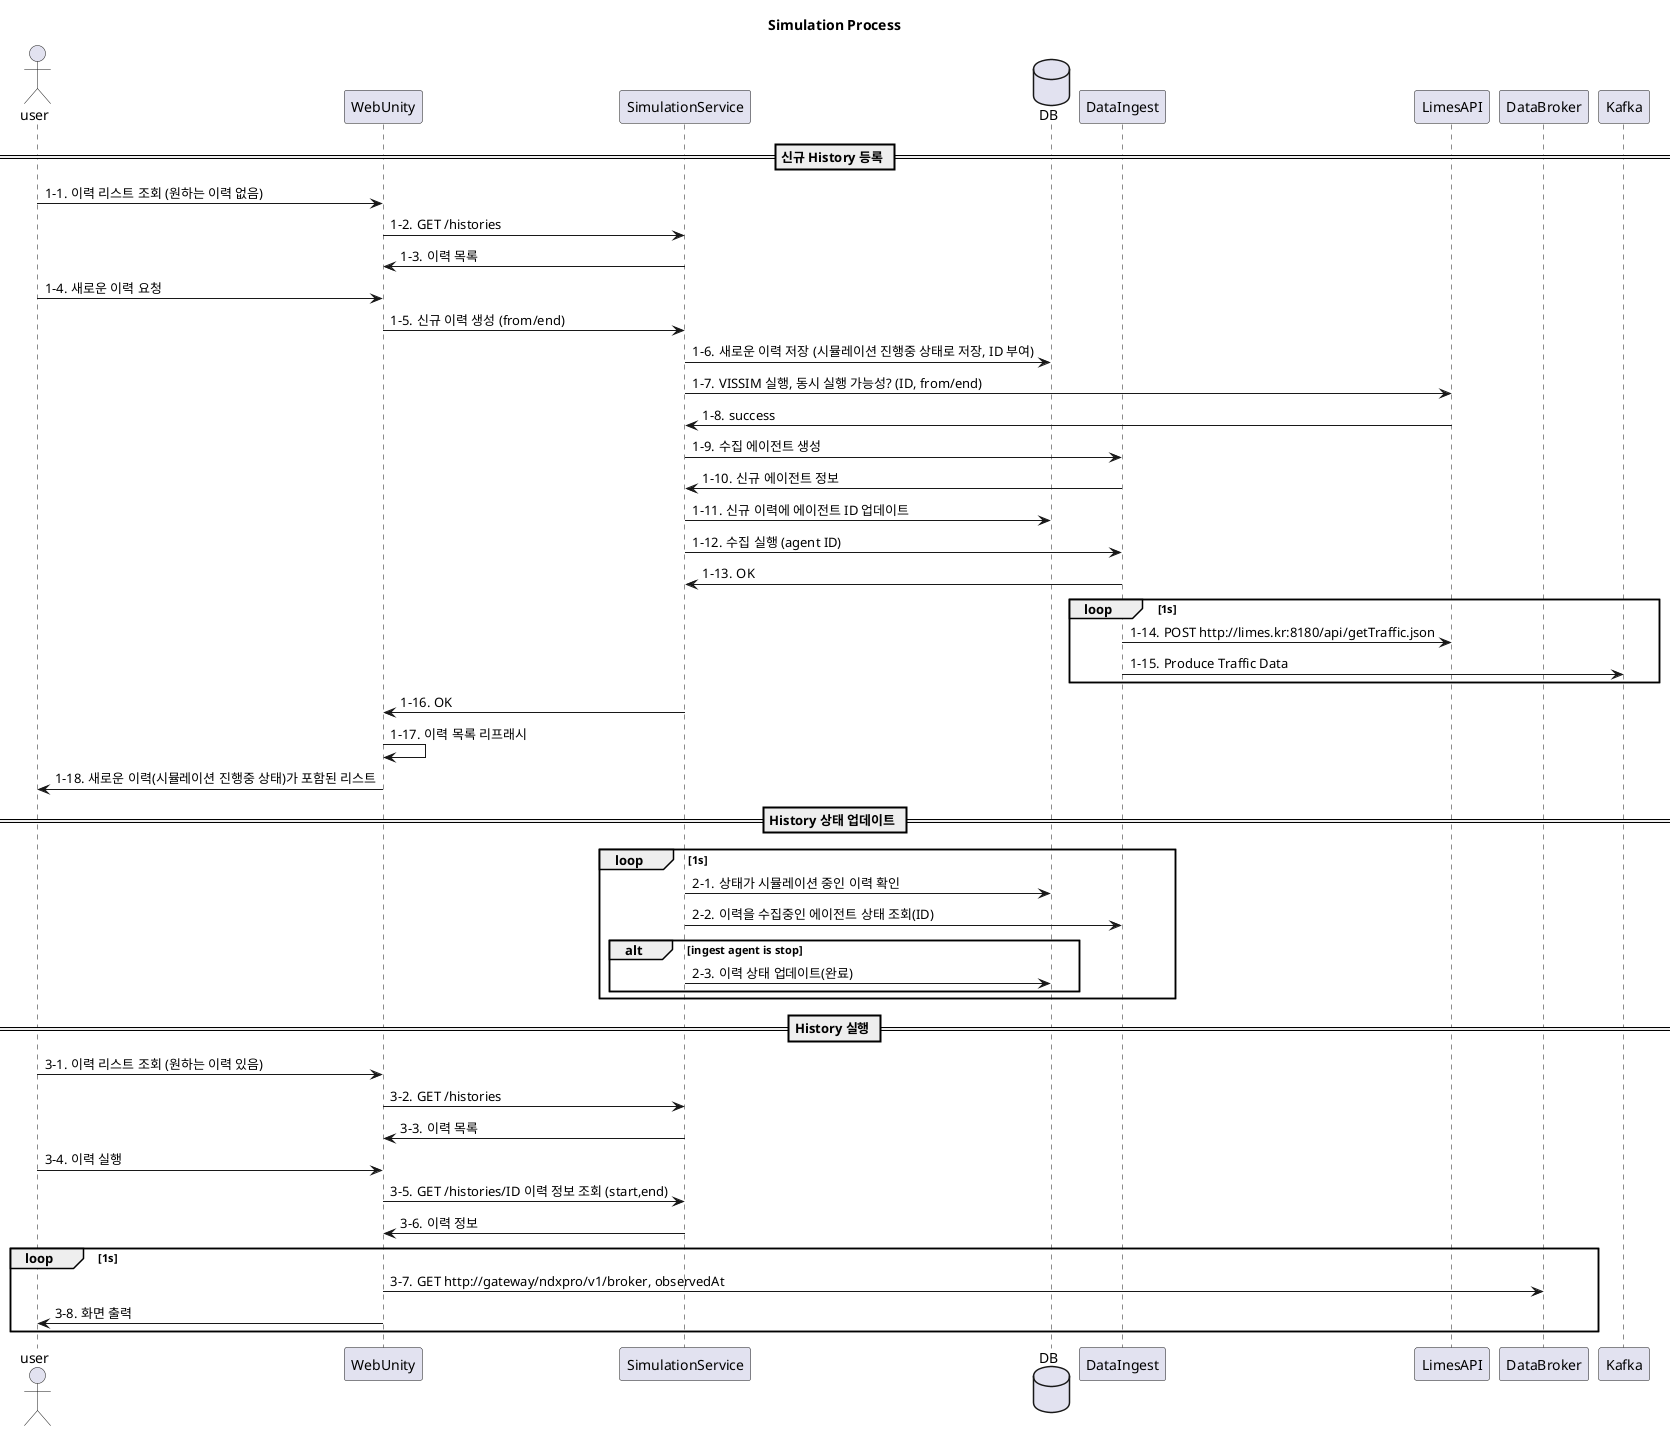 @startuml
title Simulation Process

actor user
participant WebUnity
participant SimulationService
database DB
participant DataIngest
participant LimesAPI
participant DataBroker
participant Kafka

== 신규 History 등록 ==
autonumber "1-."
user -> WebUnity: 이력 리스트 조회 (원하는 이력 없음)
WebUnity -> SimulationService: GET /histories
SimulationService -> WebUnity: 이력 목록
user -> WebUnity: 새로운 이력 요청
WebUnity -> SimulationService: 신규 이력 생성 (from/end)
SimulationService -> DB: 새로운 이력 저장 (시뮬레이션 진행중 상태로 저장, ID 부여)
/'ID (ScenarioID) 는 동시 실행 및 겹치는 시간이 있을수 있으므로 필요함 (동시 실행 및 겹치는 시간이 없으면 필요 없음)'/
SimulationService -> LimesAPI: VISSIM 실행, 동시 실행 가능성? (ID, from/end)

LimesAPI -> SimulationService: success
SimulationService -> DataIngest: 수집 에이전트 생성
DataIngest -> SimulationService: 신규 에이전트 정보
SimulationService -> DB: 신규 이력에 에이전트 ID 업데이트
SimulationService -> DataIngest: 수집 실행 (agent ID)
DataIngest -> SimulationService: OK
loop 1s
DataIngest -> LimesAPI: POST http://limes.kr:8180/api/getTraffic.json
DataIngest -> Kafka: Produce Traffic Data
end

SimulationService -> WebUnity: OK
WebUnity -> WebUnity: 이력 목록 리프래시
WebUnity -> user: 새로운 이력(시뮬레이션 진행중 상태)가 포함된 리스트
autonumber stop

== History 상태 업데이트 ==
autonumber "2-."
loop 1s
SimulationService -> DB: 상태가 시뮬레이션 중인 이력 확인
SimulationService -> DataIngest: 이력을 수집중인 에이전트 상태 조회(ID)
alt ingest agent is stop
SimulationService -> DB: 이력 상태 업데이트(완료)
end
end
autonumber stop

== History 실행 ==
autonumber "3-."
user -> WebUnity: 이력 리스트 조회 (원하는 이력 있음)
WebUnity -> SimulationService: GET /histories
SimulationService -> WebUnity: 이력 목록
user -> WebUnity: 이력 실행
WebUnity -> SimulationService: GET /histories/ID 이력 정보 조회 (start,end)
SimulationService -> WebUnity: 이력 정보
loop 1s
WebUnity -> DataBroker: GET http://gateway/ndxpro/v1/broker, observedAt
WebUnity -> user: 화면 출력
end
autonumber stop

@enduml
